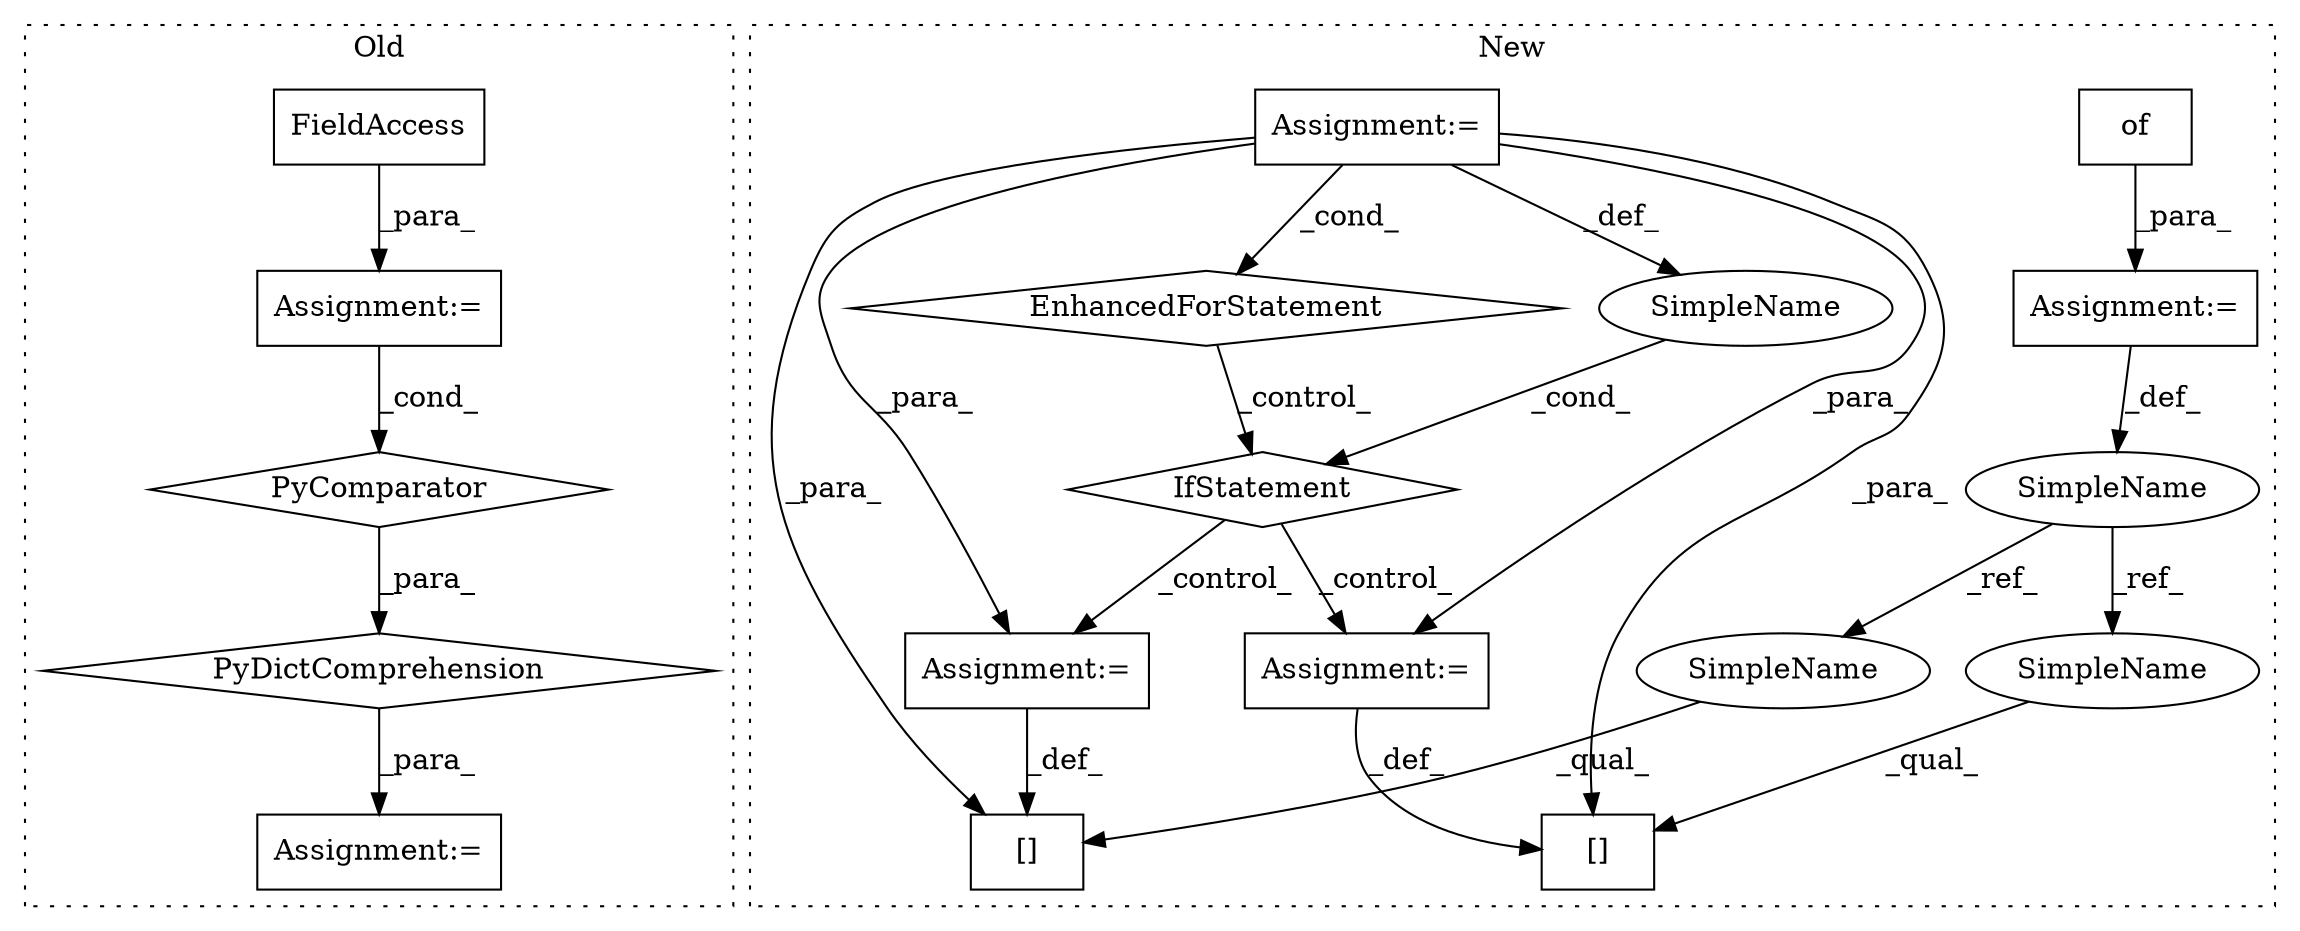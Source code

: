 digraph G {
subgraph cluster0 {
1 [label="PyDictComprehension" a="110" s="1649" l="152" shape="diamond"];
3 [label="PyComparator" a="113" s="1764" l="29" shape="diamond"];
4 [label="Assignment:=" a="7" s="1764" l="29" shape="box"];
5 [label="Assignment:=" a="7" s="1623" l="1" shape="box"];
16 [label="FieldAccess" a="22" s="1771" l="13" shape="box"];
label = "Old";
style="dotted";
}
subgraph cluster1 {
2 [label="IfStatement" a="25" s="3744,3770" l="4,2" shape="diamond"];
6 [label="Assignment:=" a="7" s="3926" l="1" shape="box"];
7 [label="SimpleName" a="42" s="" l="" shape="ellipse"];
8 [label="[]" a="2" s="3914,3925" l="7,1" shape="box"];
9 [label="Assignment:=" a="7" s="3631" l="1" shape="box"];
10 [label="of" a="32" s="3636" l="4" shape="box"];
11 [label="EnhancedForStatement" a="70" s="3646,3734" l="53,2" shape="diamond"];
12 [label="Assignment:=" a="7" s="3384" l="6" shape="box"];
13 [label="Assignment:=" a="7" s="3793" l="1" shape="box"];
14 [label="[]" a="2" s="3782,3792" l="7,1" shape="box"];
15 [label="SimpleName" a="42" s="3625" l="6" shape="ellipse"];
17 [label="SimpleName" a="42" s="3914" l="6" shape="ellipse"];
18 [label="SimpleName" a="42" s="3782" l="6" shape="ellipse"];
label = "New";
style="dotted";
}
1 -> 5 [label="_para_"];
2 -> 13 [label="_control_"];
2 -> 6 [label="_control_"];
3 -> 1 [label="_para_"];
4 -> 3 [label="_cond_"];
6 -> 8 [label="_def_"];
7 -> 2 [label="_cond_"];
9 -> 15 [label="_def_"];
10 -> 9 [label="_para_"];
11 -> 2 [label="_control_"];
12 -> 14 [label="_para_"];
12 -> 7 [label="_def_"];
12 -> 6 [label="_para_"];
12 -> 11 [label="_cond_"];
12 -> 13 [label="_para_"];
12 -> 8 [label="_para_"];
13 -> 14 [label="_def_"];
15 -> 17 [label="_ref_"];
15 -> 18 [label="_ref_"];
16 -> 4 [label="_para_"];
17 -> 8 [label="_qual_"];
18 -> 14 [label="_qual_"];
}